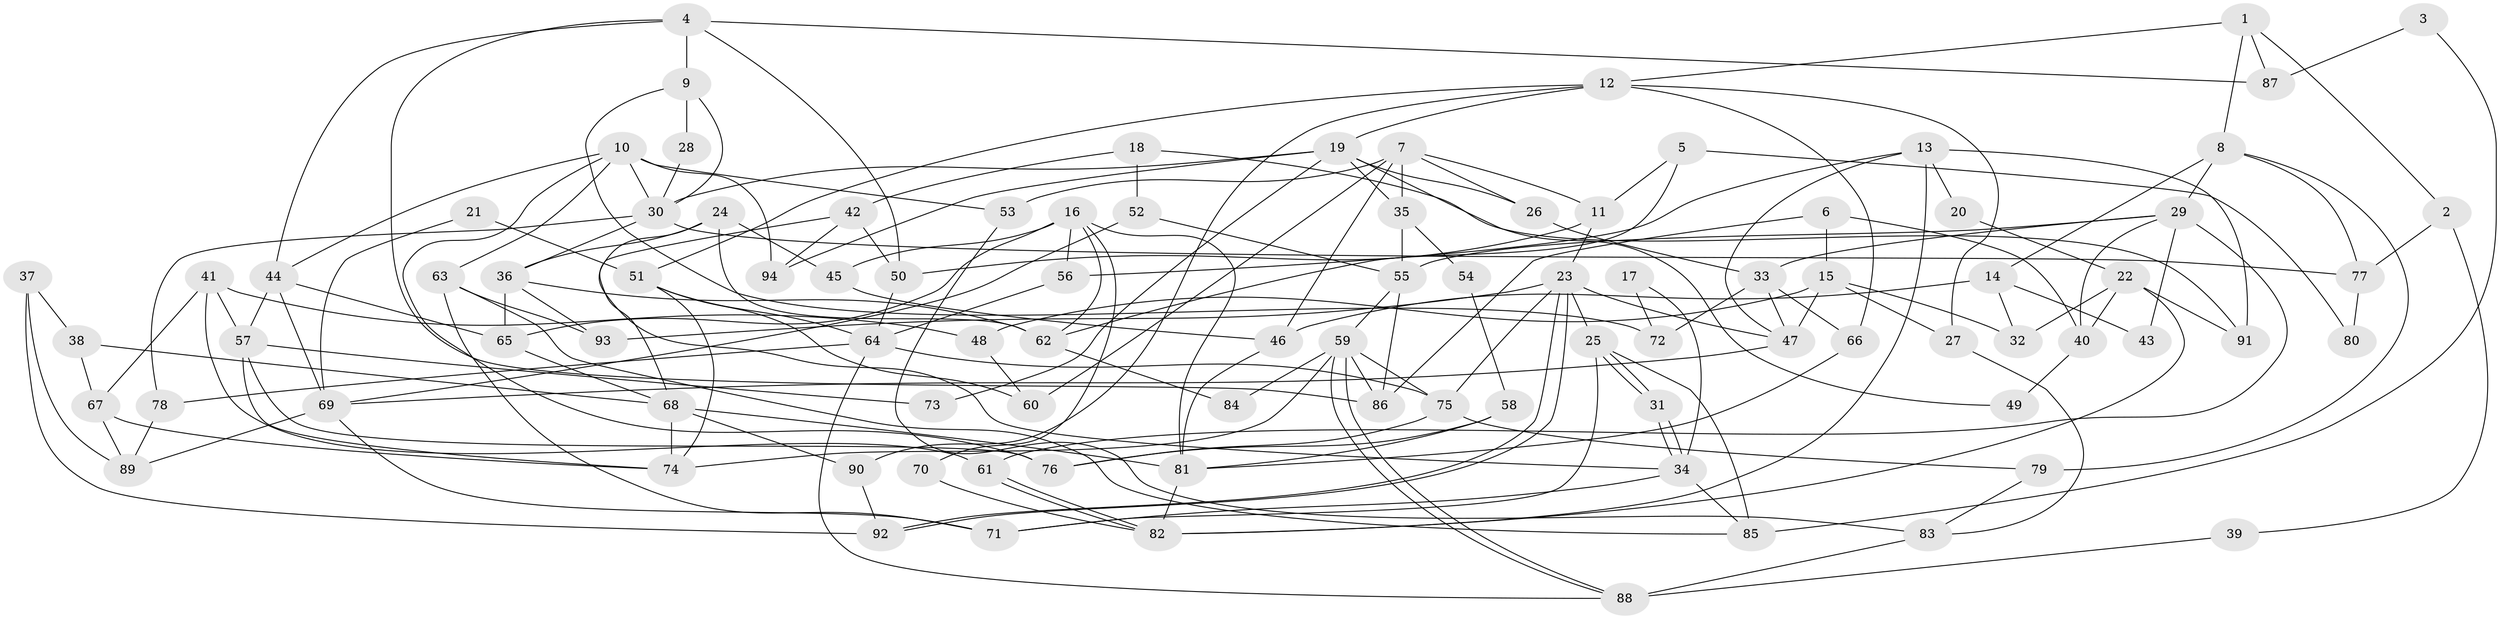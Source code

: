 // Generated by graph-tools (version 1.1) at 2025/02/03/09/25 03:02:07]
// undirected, 94 vertices, 188 edges
graph export_dot {
graph [start="1"]
  node [color=gray90,style=filled];
  1;
  2;
  3;
  4;
  5;
  6;
  7;
  8;
  9;
  10;
  11;
  12;
  13;
  14;
  15;
  16;
  17;
  18;
  19;
  20;
  21;
  22;
  23;
  24;
  25;
  26;
  27;
  28;
  29;
  30;
  31;
  32;
  33;
  34;
  35;
  36;
  37;
  38;
  39;
  40;
  41;
  42;
  43;
  44;
  45;
  46;
  47;
  48;
  49;
  50;
  51;
  52;
  53;
  54;
  55;
  56;
  57;
  58;
  59;
  60;
  61;
  62;
  63;
  64;
  65;
  66;
  67;
  68;
  69;
  70;
  71;
  72;
  73;
  74;
  75;
  76;
  77;
  78;
  79;
  80;
  81;
  82;
  83;
  84;
  85;
  86;
  87;
  88;
  89;
  90;
  91;
  92;
  93;
  94;
  1 -- 12;
  1 -- 8;
  1 -- 2;
  1 -- 87;
  2 -- 77;
  2 -- 39;
  3 -- 85;
  3 -- 87;
  4 -- 86;
  4 -- 44;
  4 -- 9;
  4 -- 50;
  4 -- 87;
  5 -- 62;
  5 -- 11;
  5 -- 80;
  6 -- 15;
  6 -- 86;
  6 -- 40;
  7 -- 46;
  7 -- 11;
  7 -- 26;
  7 -- 35;
  7 -- 53;
  7 -- 60;
  8 -- 29;
  8 -- 14;
  8 -- 77;
  8 -- 79;
  9 -- 30;
  9 -- 28;
  9 -- 72;
  10 -- 76;
  10 -- 44;
  10 -- 30;
  10 -- 53;
  10 -- 63;
  10 -- 94;
  11 -- 50;
  11 -- 23;
  12 -- 66;
  12 -- 19;
  12 -- 27;
  12 -- 51;
  12 -- 90;
  13 -- 47;
  13 -- 56;
  13 -- 20;
  13 -- 82;
  13 -- 91;
  14 -- 46;
  14 -- 32;
  14 -- 43;
  15 -- 47;
  15 -- 27;
  15 -- 32;
  15 -- 48;
  16 -- 65;
  16 -- 81;
  16 -- 45;
  16 -- 56;
  16 -- 62;
  16 -- 70;
  17 -- 72;
  17 -- 34;
  18 -- 42;
  18 -- 91;
  18 -- 52;
  19 -- 30;
  19 -- 35;
  19 -- 26;
  19 -- 49;
  19 -- 73;
  19 -- 94;
  20 -- 22;
  21 -- 69;
  21 -- 51;
  22 -- 40;
  22 -- 82;
  22 -- 32;
  22 -- 91;
  23 -- 92;
  23 -- 92;
  23 -- 25;
  23 -- 47;
  23 -- 75;
  23 -- 93;
  24 -- 34;
  24 -- 36;
  24 -- 45;
  24 -- 62;
  25 -- 31;
  25 -- 31;
  25 -- 71;
  25 -- 85;
  26 -- 33;
  27 -- 83;
  28 -- 30;
  29 -- 33;
  29 -- 61;
  29 -- 40;
  29 -- 43;
  29 -- 55;
  30 -- 36;
  30 -- 77;
  30 -- 78;
  31 -- 34;
  31 -- 34;
  33 -- 47;
  33 -- 66;
  33 -- 72;
  34 -- 71;
  34 -- 85;
  35 -- 55;
  35 -- 54;
  36 -- 62;
  36 -- 93;
  36 -- 65;
  37 -- 92;
  37 -- 89;
  37 -- 38;
  38 -- 68;
  38 -- 67;
  39 -- 88;
  40 -- 49;
  41 -- 48;
  41 -- 67;
  41 -- 57;
  41 -- 61;
  42 -- 94;
  42 -- 68;
  42 -- 50;
  44 -- 69;
  44 -- 57;
  44 -- 65;
  45 -- 46;
  46 -- 81;
  47 -- 69;
  48 -- 60;
  50 -- 64;
  51 -- 64;
  51 -- 60;
  51 -- 74;
  52 -- 55;
  52 -- 69;
  53 -- 83;
  54 -- 58;
  55 -- 59;
  55 -- 86;
  56 -- 64;
  57 -- 74;
  57 -- 73;
  57 -- 76;
  58 -- 76;
  58 -- 81;
  59 -- 88;
  59 -- 88;
  59 -- 75;
  59 -- 74;
  59 -- 84;
  59 -- 86;
  61 -- 82;
  61 -- 82;
  62 -- 84;
  63 -- 85;
  63 -- 71;
  63 -- 93;
  64 -- 88;
  64 -- 75;
  64 -- 78;
  65 -- 68;
  66 -- 81;
  67 -- 74;
  67 -- 89;
  68 -- 74;
  68 -- 81;
  68 -- 90;
  69 -- 89;
  69 -- 71;
  70 -- 82;
  75 -- 76;
  75 -- 79;
  77 -- 80;
  78 -- 89;
  79 -- 83;
  81 -- 82;
  83 -- 88;
  90 -- 92;
}
